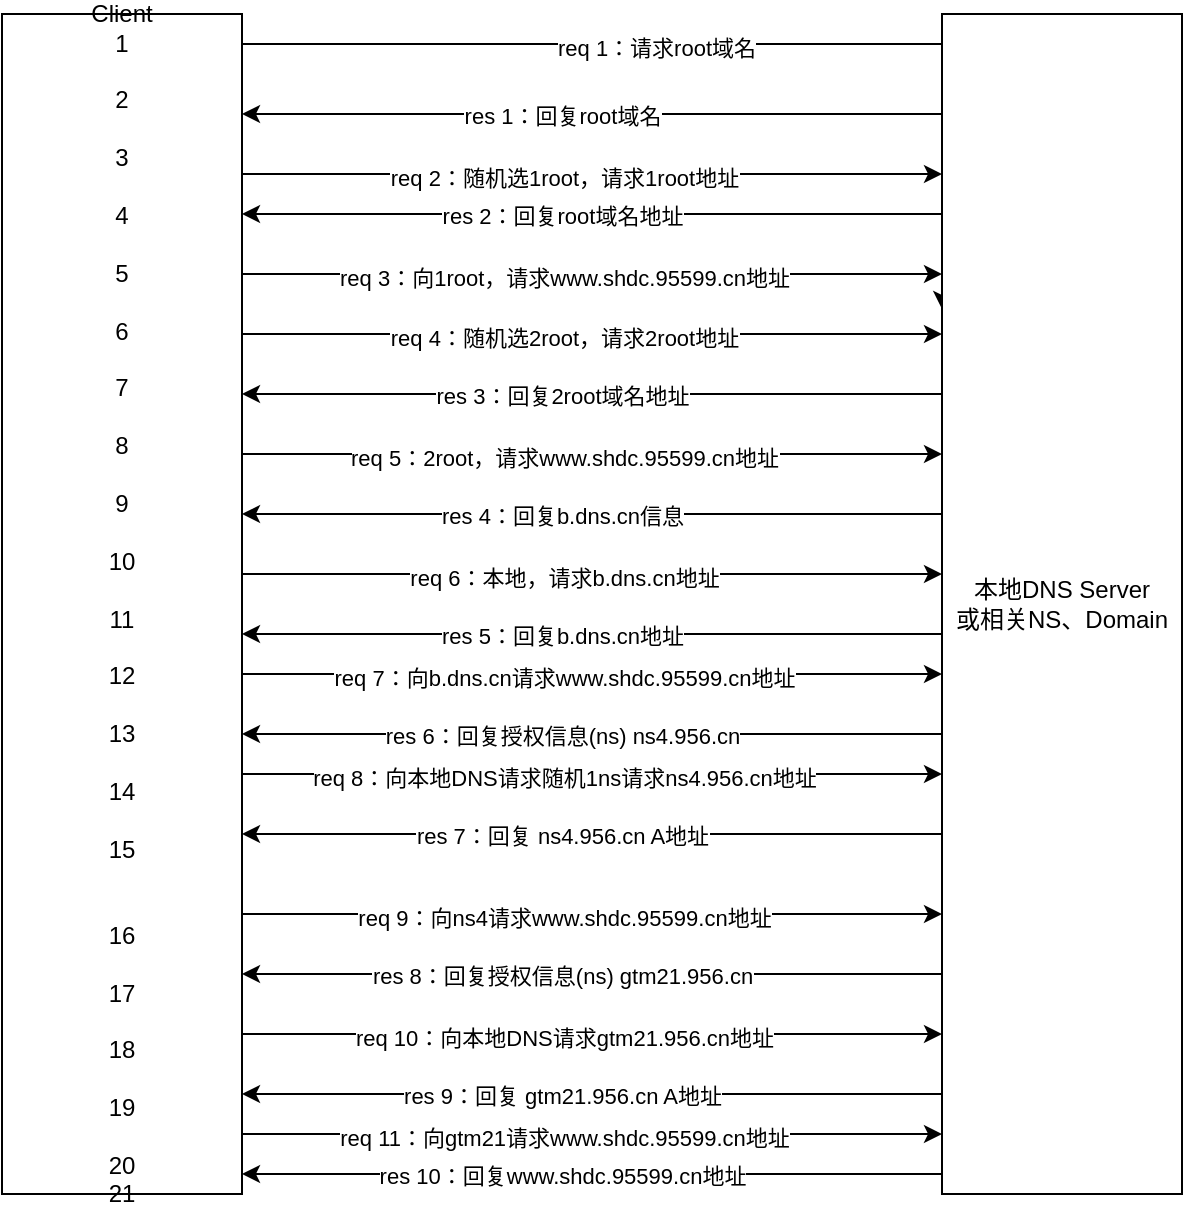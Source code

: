 <mxfile version="20.2.1" type="embed"><diagram id="M35rAg4I6cg1cbGDFtOM" name="第 2 页"><mxGraphModel dx="744" dy="722" grid="1" gridSize="10" guides="1" tooltips="1" connect="1" arrows="1" fold="1" page="1" pageScale="1" pageWidth="827" pageHeight="1169" math="0" shadow="0"><root><mxCell id="sqk_0wSV8kkde6O0kdhj-0"/><mxCell id="sqk_0wSV8kkde6O0kdhj-1" parent="sqk_0wSV8kkde6O0kdhj-0"/><mxCell id="29zmCYz4Oj5joElHmUAb-2" style="edgeStyle=orthogonalEdgeStyle;rounded=0;orthogonalLoop=1;jettySize=auto;html=1;entryX=0;entryY=0.25;entryDx=0;entryDy=0;" parent="sqk_0wSV8kkde6O0kdhj-1" source="29zmCYz4Oj5joElHmUAb-0" target="29zmCYz4Oj5joElHmUAb-1" edge="1"><mxGeometry relative="1" as="geometry"><Array as="points"><mxPoint x="340" y="115"/><mxPoint x="340" y="115"/></Array></mxGeometry></mxCell><mxCell id="29zmCYz4Oj5joElHmUAb-3" value="req 1：请求root域名" style="edgeLabel;html=1;align=center;verticalAlign=middle;resizable=0;points=[];" parent="29zmCYz4Oj5joElHmUAb-2" vertex="1" connectable="0"><mxGeometry x="-0.303" y="-2" relative="1" as="geometry"><mxPoint x="38.33" as="offset"/></mxGeometry></mxCell><mxCell id="29zmCYz4Oj5joElHmUAb-0" value="Client&lt;br&gt;1&lt;br&gt;&lt;br&gt;2&lt;br&gt;&lt;br&gt;3&lt;br&gt;&lt;br&gt;4&lt;br&gt;&lt;br&gt;5&lt;br&gt;&lt;br&gt;6&lt;br&gt;&lt;br&gt;7&lt;br&gt;&lt;br&gt;8&lt;br&gt;&lt;br&gt;9&lt;br&gt;&lt;br&gt;10&lt;br&gt;&lt;br&gt;11&lt;br&gt;&lt;br&gt;12&lt;br&gt;&lt;br&gt;13&lt;br&gt;&lt;br&gt;14&lt;br&gt;&lt;br&gt;15&lt;br&gt;&lt;br&gt;&lt;br&gt;16&lt;br&gt;&lt;br&gt;17&lt;br&gt;&lt;br&gt;18&lt;br&gt;&lt;br&gt;19&lt;br&gt;&lt;br&gt;20&lt;br&gt;21" style="rounded=0;whiteSpace=wrap;html=1;" parent="sqk_0wSV8kkde6O0kdhj-1" vertex="1"><mxGeometry x="80" y="100" width="120" height="590" as="geometry"/></mxCell><mxCell id="29zmCYz4Oj5joElHmUAb-5" style="edgeStyle=orthogonalEdgeStyle;rounded=0;orthogonalLoop=1;jettySize=auto;html=1;" parent="sqk_0wSV8kkde6O0kdhj-1" source="29zmCYz4Oj5joElHmUAb-1" target="29zmCYz4Oj5joElHmUAb-0" edge="1"><mxGeometry relative="1" as="geometry"><Array as="points"><mxPoint x="440" y="150"/><mxPoint x="440" y="150"/></Array></mxGeometry></mxCell><mxCell id="29zmCYz4Oj5joElHmUAb-6" value="res 1：回复root域名" style="edgeLabel;html=1;align=center;verticalAlign=middle;resizable=0;points=[];" parent="29zmCYz4Oj5joElHmUAb-5" vertex="1" connectable="0"><mxGeometry x="0.097" y="1" relative="1" as="geometry"><mxPoint x="2" as="offset"/></mxGeometry></mxCell><mxCell id="29zmCYz4Oj5joElHmUAb-1" value="本地DNS Server&lt;br&gt;或相关NS、Domain" style="rounded=0;whiteSpace=wrap;html=1;" parent="sqk_0wSV8kkde6O0kdhj-1" vertex="1"><mxGeometry x="550" y="100" width="120" height="590" as="geometry"/></mxCell><mxCell id="29zmCYz4Oj5joElHmUAb-7" style="edgeStyle=orthogonalEdgeStyle;rounded=0;orthogonalLoop=1;jettySize=auto;html=1;entryX=0;entryY=0.25;entryDx=0;entryDy=0;" parent="sqk_0wSV8kkde6O0kdhj-1" edge="1"><mxGeometry relative="1" as="geometry"><mxPoint x="200" y="180" as="sourcePoint"/><mxPoint x="550" y="180" as="targetPoint"/><Array as="points"><mxPoint x="340" y="180"/><mxPoint x="340" y="180"/></Array></mxGeometry></mxCell><mxCell id="29zmCYz4Oj5joElHmUAb-8" value="req 2：随机选1root，请求1root地址" style="edgeLabel;html=1;align=center;verticalAlign=middle;resizable=0;points=[];" parent="29zmCYz4Oj5joElHmUAb-7" vertex="1" connectable="0"><mxGeometry x="-0.303" y="-2" relative="1" as="geometry"><mxPoint x="38.33" as="offset"/></mxGeometry></mxCell><mxCell id="29zmCYz4Oj5joElHmUAb-9" style="edgeStyle=orthogonalEdgeStyle;rounded=0;orthogonalLoop=1;jettySize=auto;html=1;" parent="sqk_0wSV8kkde6O0kdhj-1" edge="1"><mxGeometry relative="1" as="geometry"><mxPoint x="550" y="200" as="sourcePoint"/><mxPoint x="200" y="200" as="targetPoint"/><Array as="points"><mxPoint x="370" y="200"/><mxPoint x="370" y="200"/></Array></mxGeometry></mxCell><mxCell id="29zmCYz4Oj5joElHmUAb-10" value="res 2：回复root域名地址" style="edgeLabel;html=1;align=center;verticalAlign=middle;resizable=0;points=[];" parent="29zmCYz4Oj5joElHmUAb-9" vertex="1" connectable="0"><mxGeometry x="0.097" y="1" relative="1" as="geometry"><mxPoint x="2" as="offset"/></mxGeometry></mxCell><mxCell id="29zmCYz4Oj5joElHmUAb-12" style="edgeStyle=orthogonalEdgeStyle;rounded=0;orthogonalLoop=1;jettySize=auto;html=1;entryX=0;entryY=0.25;entryDx=0;entryDy=0;" parent="sqk_0wSV8kkde6O0kdhj-1" edge="1"><mxGeometry relative="1" as="geometry"><mxPoint x="200" y="230" as="sourcePoint"/><mxPoint x="550" y="230" as="targetPoint"/><Array as="points"><mxPoint x="340" y="230"/><mxPoint x="340" y="230"/></Array></mxGeometry></mxCell><mxCell id="29zmCYz4Oj5joElHmUAb-13" value="req 3：向1root，请求www.shdc.95599.cn地址" style="edgeLabel;html=1;align=center;verticalAlign=middle;resizable=0;points=[];" parent="29zmCYz4Oj5joElHmUAb-12" vertex="1" connectable="0"><mxGeometry x="-0.303" y="-2" relative="1" as="geometry"><mxPoint x="38.33" as="offset"/></mxGeometry></mxCell><mxCell id="29zmCYz4Oj5joElHmUAb-14" style="edgeStyle=orthogonalEdgeStyle;rounded=0;orthogonalLoop=1;jettySize=auto;html=1;entryX=0;entryY=0.25;entryDx=0;entryDy=0;" parent="sqk_0wSV8kkde6O0kdhj-1" edge="1"><mxGeometry relative="1" as="geometry"><mxPoint x="200" y="260" as="sourcePoint"/><mxPoint x="550" y="260" as="targetPoint"/><Array as="points"><mxPoint x="380" y="260"/><mxPoint x="380" y="260"/></Array></mxGeometry></mxCell><mxCell id="29zmCYz4Oj5joElHmUAb-15" value="req 4：随机选2root，请求2root地址" style="edgeLabel;html=1;align=center;verticalAlign=middle;resizable=0;points=[];" parent="29zmCYz4Oj5joElHmUAb-14" vertex="1" connectable="0"><mxGeometry x="-0.303" y="-2" relative="1" as="geometry"><mxPoint x="38.33" as="offset"/></mxGeometry></mxCell><mxCell id="29zmCYz4Oj5joElHmUAb-16" style="edgeStyle=orthogonalEdgeStyle;rounded=0;orthogonalLoop=1;jettySize=auto;html=1;" parent="sqk_0wSV8kkde6O0kdhj-1" edge="1"><mxGeometry relative="1" as="geometry"><mxPoint x="550" y="290" as="sourcePoint"/><mxPoint x="200" y="290" as="targetPoint"/><Array as="points"><mxPoint x="370" y="290"/><mxPoint x="370" y="290"/></Array></mxGeometry></mxCell><mxCell id="29zmCYz4Oj5joElHmUAb-17" value="res 3：回复2root域名地址" style="edgeLabel;html=1;align=center;verticalAlign=middle;resizable=0;points=[];" parent="29zmCYz4Oj5joElHmUAb-16" vertex="1" connectable="0"><mxGeometry x="0.097" y="1" relative="1" as="geometry"><mxPoint x="2" as="offset"/></mxGeometry></mxCell><mxCell id="29zmCYz4Oj5joElHmUAb-18" style="edgeStyle=orthogonalEdgeStyle;rounded=0;orthogonalLoop=1;jettySize=auto;html=1;entryX=0;entryY=0.25;entryDx=0;entryDy=0;" parent="sqk_0wSV8kkde6O0kdhj-1" edge="1"><mxGeometry relative="1" as="geometry"><mxPoint x="200" y="320" as="sourcePoint"/><mxPoint x="550" y="320" as="targetPoint"/><Array as="points"><mxPoint x="380" y="320"/><mxPoint x="380" y="320"/></Array></mxGeometry></mxCell><mxCell id="29zmCYz4Oj5joElHmUAb-19" value="req 5：2root，请求www.shdc.95599.cn地址" style="edgeLabel;html=1;align=center;verticalAlign=middle;resizable=0;points=[];" parent="29zmCYz4Oj5joElHmUAb-18" vertex="1" connectable="0"><mxGeometry x="-0.303" y="-2" relative="1" as="geometry"><mxPoint x="38.33" as="offset"/></mxGeometry></mxCell><mxCell id="29zmCYz4Oj5joElHmUAb-20" style="edgeStyle=orthogonalEdgeStyle;rounded=0;orthogonalLoop=1;jettySize=auto;html=1;" parent="sqk_0wSV8kkde6O0kdhj-1" edge="1"><mxGeometry relative="1" as="geometry"><mxPoint x="550" y="350" as="sourcePoint"/><mxPoint x="200" y="350" as="targetPoint"/><Array as="points"><mxPoint x="370" y="350"/><mxPoint x="370" y="350"/></Array></mxGeometry></mxCell><mxCell id="29zmCYz4Oj5joElHmUAb-21" value="res 4：回复b.dns.cn信息" style="edgeLabel;html=1;align=center;verticalAlign=middle;resizable=0;points=[];" parent="29zmCYz4Oj5joElHmUAb-20" vertex="1" connectable="0"><mxGeometry x="0.097" y="1" relative="1" as="geometry"><mxPoint x="2" as="offset"/></mxGeometry></mxCell><mxCell id="29zmCYz4Oj5joElHmUAb-22" style="edgeStyle=orthogonalEdgeStyle;rounded=0;orthogonalLoop=1;jettySize=auto;html=1;entryX=0;entryY=0.25;entryDx=0;entryDy=0;" parent="sqk_0wSV8kkde6O0kdhj-1" edge="1"><mxGeometry relative="1" as="geometry"><mxPoint x="200" y="380" as="sourcePoint"/><mxPoint x="550" y="380" as="targetPoint"/><Array as="points"><mxPoint x="380" y="380"/><mxPoint x="380" y="380"/></Array></mxGeometry></mxCell><mxCell id="29zmCYz4Oj5joElHmUAb-23" value="req 6：本地，请求b.dns.cn地址" style="edgeLabel;html=1;align=center;verticalAlign=middle;resizable=0;points=[];" parent="29zmCYz4Oj5joElHmUAb-22" vertex="1" connectable="0"><mxGeometry x="-0.303" y="-2" relative="1" as="geometry"><mxPoint x="38.33" as="offset"/></mxGeometry></mxCell><mxCell id="29zmCYz4Oj5joElHmUAb-24" style="edgeStyle=orthogonalEdgeStyle;rounded=0;orthogonalLoop=1;jettySize=auto;html=1;" parent="sqk_0wSV8kkde6O0kdhj-1" edge="1"><mxGeometry relative="1" as="geometry"><mxPoint x="550" y="410" as="sourcePoint"/><mxPoint x="200" y="410" as="targetPoint"/><Array as="points"><mxPoint x="370" y="410"/><mxPoint x="370" y="410"/></Array></mxGeometry></mxCell><mxCell id="29zmCYz4Oj5joElHmUAb-25" value="res 5：回复b.dns.cn地址" style="edgeLabel;html=1;align=center;verticalAlign=middle;resizable=0;points=[];" parent="29zmCYz4Oj5joElHmUAb-24" vertex="1" connectable="0"><mxGeometry x="0.097" y="1" relative="1" as="geometry"><mxPoint x="2" as="offset"/></mxGeometry></mxCell><mxCell id="29zmCYz4Oj5joElHmUAb-26" style="edgeStyle=orthogonalEdgeStyle;rounded=0;orthogonalLoop=1;jettySize=auto;html=1;entryX=0;entryY=0.25;entryDx=0;entryDy=0;" parent="sqk_0wSV8kkde6O0kdhj-1" edge="1"><mxGeometry relative="1" as="geometry"><mxPoint x="200" y="430" as="sourcePoint"/><mxPoint x="550" y="430" as="targetPoint"/><Array as="points"><mxPoint x="380" y="430"/><mxPoint x="380" y="430"/></Array></mxGeometry></mxCell><mxCell id="29zmCYz4Oj5joElHmUAb-27" value="req 7：向b.dns.cn请求www.shdc.95599.cn地址" style="edgeLabel;html=1;align=center;verticalAlign=middle;resizable=0;points=[];" parent="29zmCYz4Oj5joElHmUAb-26" vertex="1" connectable="0"><mxGeometry x="-0.303" y="-2" relative="1" as="geometry"><mxPoint x="38.33" as="offset"/></mxGeometry></mxCell><mxCell id="29zmCYz4Oj5joElHmUAb-28" style="edgeStyle=orthogonalEdgeStyle;rounded=0;orthogonalLoop=1;jettySize=auto;html=1;" parent="sqk_0wSV8kkde6O0kdhj-1" edge="1"><mxGeometry relative="1" as="geometry"><mxPoint x="550" y="460" as="sourcePoint"/><mxPoint x="200" y="460" as="targetPoint"/><Array as="points"><mxPoint x="370" y="460"/><mxPoint x="370" y="460"/></Array></mxGeometry></mxCell><mxCell id="29zmCYz4Oj5joElHmUAb-29" value="res 6：回复授权信息(ns) ns4.956.cn" style="edgeLabel;html=1;align=center;verticalAlign=middle;resizable=0;points=[];" parent="29zmCYz4Oj5joElHmUAb-28" vertex="1" connectable="0"><mxGeometry x="0.097" y="1" relative="1" as="geometry"><mxPoint x="2" as="offset"/></mxGeometry></mxCell><mxCell id="29zmCYz4Oj5joElHmUAb-30" style="edgeStyle=orthogonalEdgeStyle;rounded=0;orthogonalLoop=1;jettySize=auto;html=1;entryX=0;entryY=0.25;entryDx=0;entryDy=0;" parent="sqk_0wSV8kkde6O0kdhj-1" edge="1"><mxGeometry relative="1" as="geometry"><mxPoint x="200" y="480" as="sourcePoint"/><mxPoint x="550" y="480" as="targetPoint"/><Array as="points"><mxPoint x="380" y="480"/><mxPoint x="380" y="480"/></Array></mxGeometry></mxCell><mxCell id="29zmCYz4Oj5joElHmUAb-31" value="req 8：向本地DNS请求随机1ns请求ns4.956.cn地址" style="edgeLabel;html=1;align=center;verticalAlign=middle;resizable=0;points=[];" parent="29zmCYz4Oj5joElHmUAb-30" vertex="1" connectable="0"><mxGeometry x="-0.303" y="-2" relative="1" as="geometry"><mxPoint x="38.33" as="offset"/></mxGeometry></mxCell><mxCell id="29zmCYz4Oj5joElHmUAb-32" style="edgeStyle=orthogonalEdgeStyle;rounded=0;orthogonalLoop=1;jettySize=auto;html=1;" parent="sqk_0wSV8kkde6O0kdhj-1" edge="1"><mxGeometry relative="1" as="geometry"><mxPoint x="550" y="510" as="sourcePoint"/><mxPoint x="200" y="510" as="targetPoint"/><Array as="points"><mxPoint x="370" y="510"/><mxPoint x="370" y="510"/></Array></mxGeometry></mxCell><mxCell id="29zmCYz4Oj5joElHmUAb-33" value="res 7：回复 ns4.956.cn A地址" style="edgeLabel;html=1;align=center;verticalAlign=middle;resizable=0;points=[];" parent="29zmCYz4Oj5joElHmUAb-32" vertex="1" connectable="0"><mxGeometry x="0.097" y="1" relative="1" as="geometry"><mxPoint x="2" as="offset"/></mxGeometry></mxCell><mxCell id="29zmCYz4Oj5joElHmUAb-34" style="edgeStyle=orthogonalEdgeStyle;rounded=0;orthogonalLoop=1;jettySize=auto;html=1;entryX=0;entryY=0.25;entryDx=0;entryDy=0;" parent="sqk_0wSV8kkde6O0kdhj-1" edge="1"><mxGeometry relative="1" as="geometry"><mxPoint x="200" y="550" as="sourcePoint"/><mxPoint x="550" y="550" as="targetPoint"/><Array as="points"><mxPoint x="380" y="550"/><mxPoint x="380" y="550"/></Array></mxGeometry></mxCell><mxCell id="29zmCYz4Oj5joElHmUAb-35" value="req 9：向ns4请求www.shdc.95599.cn地址" style="edgeLabel;html=1;align=center;verticalAlign=middle;resizable=0;points=[];" parent="29zmCYz4Oj5joElHmUAb-34" vertex="1" connectable="0"><mxGeometry x="-0.303" y="-2" relative="1" as="geometry"><mxPoint x="38.33" as="offset"/></mxGeometry></mxCell><mxCell id="29zmCYz4Oj5joElHmUAb-36" style="edgeStyle=orthogonalEdgeStyle;rounded=0;orthogonalLoop=1;jettySize=auto;html=1;" parent="sqk_0wSV8kkde6O0kdhj-1" edge="1"><mxGeometry relative="1" as="geometry"><mxPoint x="550" y="580" as="sourcePoint"/><mxPoint x="200" y="580" as="targetPoint"/><Array as="points"><mxPoint x="370" y="580"/><mxPoint x="370" y="580"/></Array></mxGeometry></mxCell><mxCell id="29zmCYz4Oj5joElHmUAb-37" value="res 8：回复授权信息(ns) gtm21.956.cn" style="edgeLabel;html=1;align=center;verticalAlign=middle;resizable=0;points=[];" parent="29zmCYz4Oj5joElHmUAb-36" vertex="1" connectable="0"><mxGeometry x="0.097" y="1" relative="1" as="geometry"><mxPoint x="2" as="offset"/></mxGeometry></mxCell><mxCell id="29zmCYz4Oj5joElHmUAb-38" style="edgeStyle=orthogonalEdgeStyle;rounded=0;orthogonalLoop=1;jettySize=auto;html=1;entryX=0;entryY=0.25;entryDx=0;entryDy=0;" parent="sqk_0wSV8kkde6O0kdhj-1" edge="1"><mxGeometry relative="1" as="geometry"><mxPoint x="200" y="610" as="sourcePoint"/><mxPoint x="550" y="610" as="targetPoint"/><Array as="points"><mxPoint x="380" y="610"/><mxPoint x="380" y="610"/></Array></mxGeometry></mxCell><mxCell id="29zmCYz4Oj5joElHmUAb-39" value="req 10：向本地DNS请求gtm21.956.cn地址" style="edgeLabel;html=1;align=center;verticalAlign=middle;resizable=0;points=[];" parent="29zmCYz4Oj5joElHmUAb-38" vertex="1" connectable="0"><mxGeometry x="-0.303" y="-2" relative="1" as="geometry"><mxPoint x="38.33" as="offset"/></mxGeometry></mxCell><mxCell id="29zmCYz4Oj5joElHmUAb-40" style="edgeStyle=orthogonalEdgeStyle;rounded=0;orthogonalLoop=1;jettySize=auto;html=1;" parent="sqk_0wSV8kkde6O0kdhj-1" edge="1"><mxGeometry relative="1" as="geometry"><mxPoint x="550" y="640" as="sourcePoint"/><mxPoint x="200" y="640" as="targetPoint"/><Array as="points"><mxPoint x="370" y="640"/><mxPoint x="370" y="640"/></Array></mxGeometry></mxCell><mxCell id="29zmCYz4Oj5joElHmUAb-41" value="res 9：回复 gtm21.956.cn A地址" style="edgeLabel;html=1;align=center;verticalAlign=middle;resizable=0;points=[];" parent="29zmCYz4Oj5joElHmUAb-40" vertex="1" connectable="0"><mxGeometry x="0.097" y="1" relative="1" as="geometry"><mxPoint x="2" as="offset"/></mxGeometry></mxCell><mxCell id="29zmCYz4Oj5joElHmUAb-42" style="edgeStyle=orthogonalEdgeStyle;rounded=0;orthogonalLoop=1;jettySize=auto;html=1;entryX=0;entryY=0.25;entryDx=0;entryDy=0;" parent="sqk_0wSV8kkde6O0kdhj-1" edge="1"><mxGeometry relative="1" as="geometry"><mxPoint x="200" y="660" as="sourcePoint"/><mxPoint x="550" y="660" as="targetPoint"/><Array as="points"><mxPoint x="380" y="660"/><mxPoint x="380" y="660"/></Array></mxGeometry></mxCell><mxCell id="29zmCYz4Oj5joElHmUAb-43" value="req 11：向gtm21请求www.shdc.95599.cn地址" style="edgeLabel;html=1;align=center;verticalAlign=middle;resizable=0;points=[];" parent="29zmCYz4Oj5joElHmUAb-42" vertex="1" connectable="0"><mxGeometry x="-0.303" y="-2" relative="1" as="geometry"><mxPoint x="38.33" as="offset"/></mxGeometry></mxCell><mxCell id="29zmCYz4Oj5joElHmUAb-44" style="edgeStyle=orthogonalEdgeStyle;rounded=0;orthogonalLoop=1;jettySize=auto;html=1;" parent="sqk_0wSV8kkde6O0kdhj-1" edge="1"><mxGeometry relative="1" as="geometry"><mxPoint x="550" y="680" as="sourcePoint"/><mxPoint x="200" y="680" as="targetPoint"/><Array as="points"><mxPoint x="370" y="680"/><mxPoint x="370" y="680"/></Array></mxGeometry></mxCell><mxCell id="29zmCYz4Oj5joElHmUAb-45" value="res 10：回复www.shdc.95599.cn地址" style="edgeLabel;html=1;align=center;verticalAlign=middle;resizable=0;points=[];" parent="29zmCYz4Oj5joElHmUAb-44" vertex="1" connectable="0"><mxGeometry x="0.097" y="1" relative="1" as="geometry"><mxPoint x="2" as="offset"/></mxGeometry></mxCell></root></mxGraphModel></diagram></mxfile>